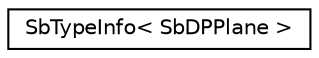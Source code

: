 digraph "Graphical Class Hierarchy"
{
 // LATEX_PDF_SIZE
  edge [fontname="Helvetica",fontsize="10",labelfontname="Helvetica",labelfontsize="10"];
  node [fontname="Helvetica",fontsize="10",shape=record];
  rankdir="LR";
  Node0 [label="SbTypeInfo\< SbDPPlane \>",height=0.2,width=0.4,color="black", fillcolor="white", style="filled",URL="$structSbTypeInfo_3_01SbDPPlane_01_4.html",tooltip=" "];
}
